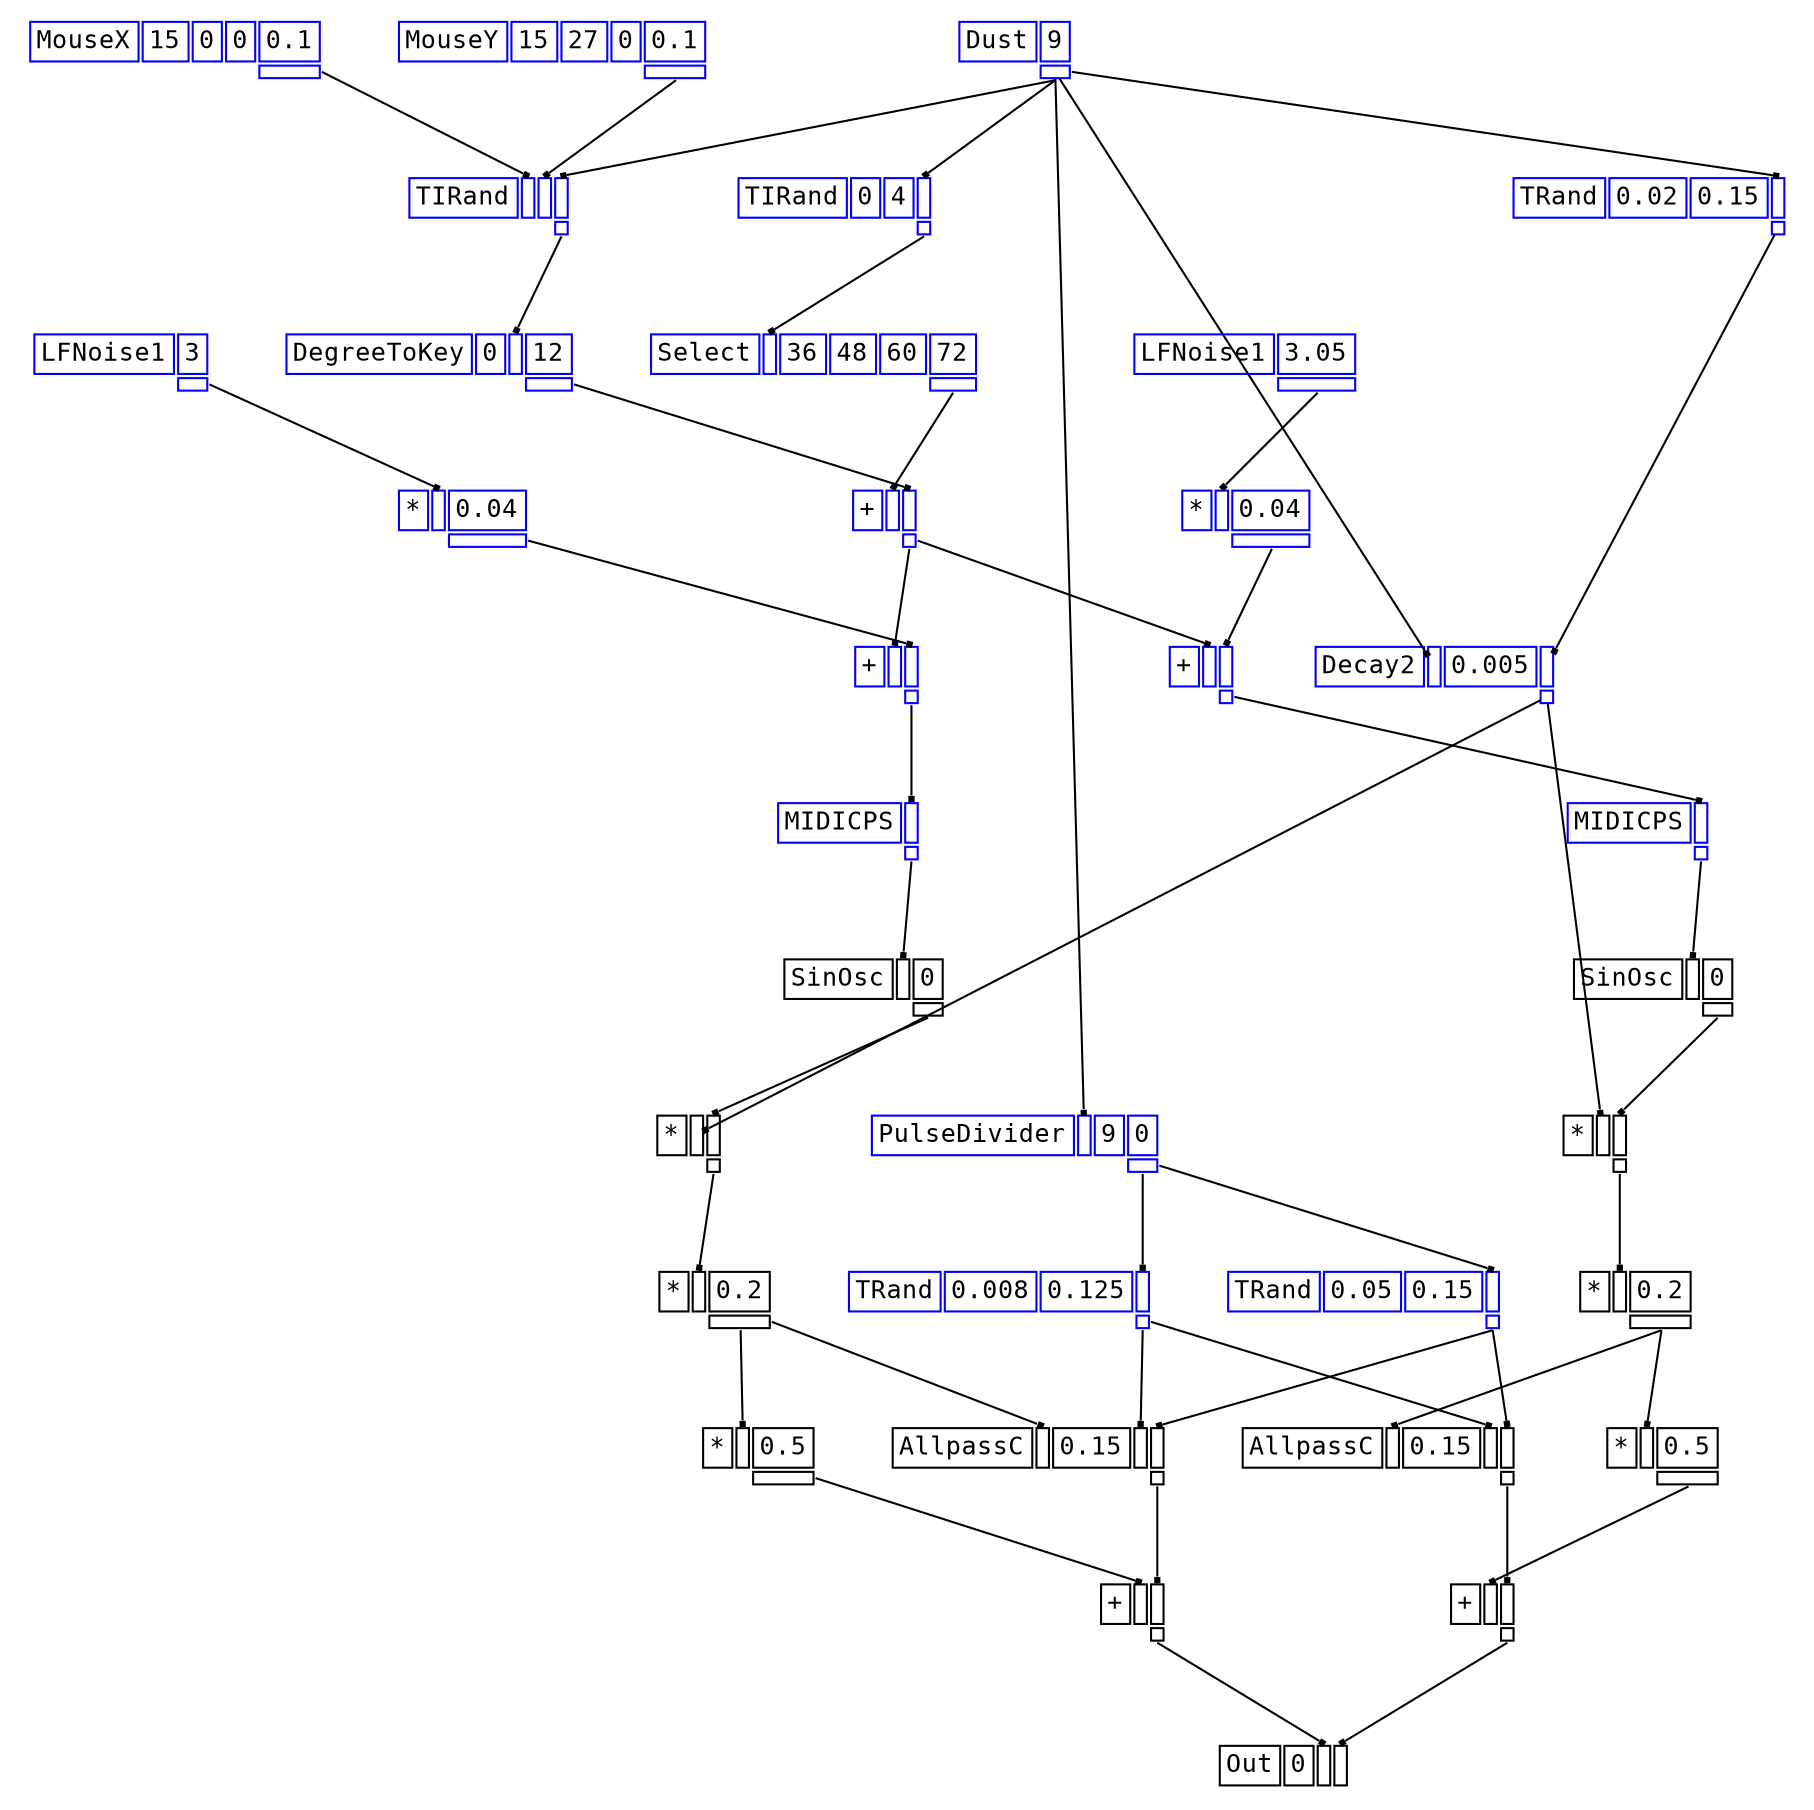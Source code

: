 digraph Anonymous {
graph [splines=false];
node [fontsize=12,fontname="Courier"];
edge [arrowhead=box,arrowsize=0.25];
u_2[shape="plaintext",color="blue",label=<<TABLE BORDER="0" CELLBORDER="1"><TR><TD>Dust</TD><TD ID="u_2:K_0">9</TD></TR><TR><TD BORDER="0"></TD><TD PORT="o_0" ID="u_2:o_0"></TD></TR></TABLE>>];
u_6[shape="plaintext",color="blue",label=<<TABLE BORDER="0" CELLBORDER="1"><TR><TD>TRand</TD><TD ID="u_6:K_0">0.02</TD><TD ID="u_6:K_1">0.15</TD><TD PORT="i_2" ID="u_6:i_2"></TD></TR><TR><TD BORDER="0"></TD><TD BORDER="0"></TD><TD BORDER="0"></TD><TD PORT="o_0" ID="u_6:o_0"></TD></TR></TABLE>>];
u_7[shape="plaintext",color="blue",label=<<TABLE BORDER="0" CELLBORDER="1"><TR><TD>Decay2</TD><TD PORT="i_0" ID="u_7:i_0"></TD><TD ID="u_7:K_1">0.005</TD><TD PORT="i_2" ID="u_7:i_2"></TD></TR><TR><TD BORDER="0"></TD><TD BORDER="0"></TD><TD BORDER="0"></TD><TD PORT="o_0" ID="u_7:o_0"></TD></TR></TABLE>>];
u_9[shape="plaintext",color="blue",label=<<TABLE BORDER="0" CELLBORDER="1"><TR><TD>TIRand</TD><TD ID="u_9:K_0">0</TD><TD ID="u_9:K_1">4</TD><TD PORT="i_2" ID="u_9:i_2"></TD></TR><TR><TD BORDER="0"></TD><TD BORDER="0"></TD><TD BORDER="0"></TD><TD PORT="o_0" ID="u_9:o_0"></TD></TR></TABLE>>];
u_14[shape="plaintext",color="blue",label=<<TABLE BORDER="0" CELLBORDER="1"><TR><TD>Select</TD><TD PORT="i_0" ID="u_14:i_0"></TD><TD ID="u_14:K_1">36</TD><TD ID="u_14:K_2">48</TD><TD ID="u_14:K_3">60</TD><TD ID="u_14:K_4">72</TD></TR><TR><TD BORDER="0"></TD><TD BORDER="0"></TD><TD BORDER="0"></TD><TD BORDER="0"></TD><TD BORDER="0"></TD><TD PORT="o_0" ID="u_14:o_0"></TD></TR></TABLE>>];
u_17[shape="plaintext",color="blue",label=<<TABLE BORDER="0" CELLBORDER="1"><TR><TD>MouseX</TD><TD ID="u_17:K_0">15</TD><TD ID="u_17:K_1">0</TD><TD ID="u_17:K_2">0</TD><TD ID="u_17:K_3">0.1</TD></TR><TR><TD BORDER="0"></TD><TD BORDER="0"></TD><TD BORDER="0"></TD><TD BORDER="0"></TD><TD PORT="o_0" ID="u_17:o_0"></TD></TR></TABLE>>];
u_19[shape="plaintext",color="blue",label=<<TABLE BORDER="0" CELLBORDER="1"><TR><TD>MouseY</TD><TD ID="u_19:K_0">15</TD><TD ID="u_19:K_1">27</TD><TD ID="u_19:K_2">0</TD><TD ID="u_19:K_3">0.1</TD></TR><TR><TD BORDER="0"></TD><TD BORDER="0"></TD><TD BORDER="0"></TD><TD BORDER="0"></TD><TD PORT="o_0" ID="u_19:o_0"></TD></TR></TABLE>>];
u_20[shape="plaintext",color="blue",label=<<TABLE BORDER="0" CELLBORDER="1"><TR><TD>TIRand</TD><TD PORT="i_0" ID="u_20:i_0"></TD><TD PORT="i_1" ID="u_20:i_1"></TD><TD PORT="i_2" ID="u_20:i_2"></TD></TR><TR><TD BORDER="0"></TD><TD BORDER="0"></TD><TD BORDER="0"></TD><TD PORT="o_0" ID="u_20:o_0"></TD></TR></TABLE>>];
u_22[shape="plaintext",color="blue",label=<<TABLE BORDER="0" CELLBORDER="1"><TR><TD>DegreeToKey</TD><TD ID="u_22:K_0">0</TD><TD PORT="i_1" ID="u_22:i_1"></TD><TD ID="u_22:K_2">12</TD></TR><TR><TD BORDER="0"></TD><TD BORDER="0"></TD><TD BORDER="0"></TD><TD PORT="o_0" ID="u_22:o_0"></TD></TR></TABLE>>];
u_23[shape="plaintext",color="blue",label=<<TABLE BORDER="0" CELLBORDER="1"><TR><TD>+</TD><TD PORT="i_0" ID="u_23:i_0"></TD><TD PORT="i_1" ID="u_23:i_1"></TD></TR><TR><TD BORDER="0"></TD><TD BORDER="0"></TD><TD PORT="o_0" ID="u_23:o_0"></TD></TR></TABLE>>];
u_25[shape="plaintext",color="blue",label=<<TABLE BORDER="0" CELLBORDER="1"><TR><TD>LFNoise1</TD><TD ID="u_25:K_0">3</TD></TR><TR><TD BORDER="0"></TD><TD PORT="o_0" ID="u_25:o_0"></TD></TR></TABLE>>];
u_27[shape="plaintext",color="blue",label=<<TABLE BORDER="0" CELLBORDER="1"><TR><TD>*</TD><TD PORT="i_0" ID="u_27:i_0"></TD><TD ID="u_27:K_1">0.04</TD></TR><TR><TD BORDER="0"></TD><TD BORDER="0"></TD><TD PORT="o_0" ID="u_27:o_0"></TD></TR></TABLE>>];
u_28[shape="plaintext",color="blue",label=<<TABLE BORDER="0" CELLBORDER="1"><TR><TD>+</TD><TD PORT="i_0" ID="u_28:i_0"></TD><TD PORT="i_1" ID="u_28:i_1"></TD></TR><TR><TD BORDER="0"></TD><TD BORDER="0"></TD><TD PORT="o_0" ID="u_28:o_0"></TD></TR></TABLE>>];
u_29[shape="plaintext",color="blue",label=<<TABLE BORDER="0" CELLBORDER="1"><TR><TD>MIDICPS</TD><TD PORT="i_0" ID="u_29:i_0"></TD></TR><TR><TD BORDER="0"></TD><TD PORT="o_0" ID="u_29:o_0"></TD></TR></TABLE>>];
u_30[shape="plaintext",color="black",label=<<TABLE BORDER="0" CELLBORDER="1"><TR><TD>SinOsc</TD><TD PORT="i_0" ID="u_30:i_0"></TD><TD ID="u_30:K_1">0</TD></TR><TR><TD BORDER="0"></TD><TD BORDER="0"></TD><TD PORT="o_0" ID="u_30:o_0"></TD></TR></TABLE>>];
u_31[shape="plaintext",color="black",label=<<TABLE BORDER="0" CELLBORDER="1"><TR><TD>*</TD><TD PORT="i_0" ID="u_31:i_0"></TD><TD PORT="i_1" ID="u_31:i_1"></TD></TR><TR><TD BORDER="0"></TD><TD BORDER="0"></TD><TD PORT="o_0" ID="u_31:o_0"></TD></TR></TABLE>>];
u_33[shape="plaintext",color="black",label=<<TABLE BORDER="0" CELLBORDER="1"><TR><TD>*</TD><TD PORT="i_0" ID="u_33:i_0"></TD><TD ID="u_33:K_1">0.2</TD></TR><TR><TD BORDER="0"></TD><TD BORDER="0"></TD><TD PORT="o_0" ID="u_33:o_0"></TD></TR></TABLE>>];
u_35[shape="plaintext",color="black",label=<<TABLE BORDER="0" CELLBORDER="1"><TR><TD>*</TD><TD PORT="i_0" ID="u_35:i_0"></TD><TD ID="u_35:K_1">0.5</TD></TR><TR><TD BORDER="0"></TD><TD BORDER="0"></TD><TD PORT="o_0" ID="u_35:o_0"></TD></TR></TABLE>>];
u_38[shape="plaintext",color="blue",label=<<TABLE BORDER="0" CELLBORDER="1"><TR><TD>PulseDivider</TD><TD PORT="i_0" ID="u_38:i_0"></TD><TD ID="u_38:K_1">9</TD><TD ID="u_38:K_2">0</TD></TR><TR><TD BORDER="0"></TD><TD BORDER="0"></TD><TD BORDER="0"></TD><TD PORT="o_0" ID="u_38:o_0"></TD></TR></TABLE>>];
u_39[shape="plaintext",color="blue",label=<<TABLE BORDER="0" CELLBORDER="1"><TR><TD>TRand</TD><TD ID="u_39:K_0">0.008</TD><TD ID="u_39:K_1">0.125</TD><TD PORT="i_2" ID="u_39:i_2"></TD></TR><TR><TD BORDER="0"></TD><TD BORDER="0"></TD><TD BORDER="0"></TD><TD PORT="o_0" ID="u_39:o_0"></TD></TR></TABLE>>];
u_41[shape="plaintext",color="blue",label=<<TABLE BORDER="0" CELLBORDER="1"><TR><TD>TRand</TD><TD ID="u_41:K_0">0.05</TD><TD ID="u_41:K_1">0.15</TD><TD PORT="i_2" ID="u_41:i_2"></TD></TR><TR><TD BORDER="0"></TD><TD BORDER="0"></TD><TD BORDER="0"></TD><TD PORT="o_0" ID="u_41:o_0"></TD></TR></TABLE>>];
u_42[shape="plaintext",color="black",label=<<TABLE BORDER="0" CELLBORDER="1"><TR><TD>AllpassC</TD><TD PORT="i_0" ID="u_42:i_0"></TD><TD ID="u_42:K_1">0.15</TD><TD PORT="i_2" ID="u_42:i_2"></TD><TD PORT="i_3" ID="u_42:i_3"></TD></TR><TR><TD BORDER="0"></TD><TD BORDER="0"></TD><TD BORDER="0"></TD><TD BORDER="0"></TD><TD PORT="o_0" ID="u_42:o_0"></TD></TR></TABLE>>];
u_43[shape="plaintext",color="black",label=<<TABLE BORDER="0" CELLBORDER="1"><TR><TD>+</TD><TD PORT="i_0" ID="u_43:i_0"></TD><TD PORT="i_1" ID="u_43:i_1"></TD></TR><TR><TD BORDER="0"></TD><TD BORDER="0"></TD><TD PORT="o_0" ID="u_43:o_0"></TD></TR></TABLE>>];
u_45[shape="plaintext",color="blue",label=<<TABLE BORDER="0" CELLBORDER="1"><TR><TD>LFNoise1</TD><TD ID="u_45:K_0">3.05</TD></TR><TR><TD BORDER="0"></TD><TD PORT="o_0" ID="u_45:o_0"></TD></TR></TABLE>>];
u_46[shape="plaintext",color="blue",label=<<TABLE BORDER="0" CELLBORDER="1"><TR><TD>*</TD><TD PORT="i_0" ID="u_46:i_0"></TD><TD ID="u_46:K_1">0.04</TD></TR><TR><TD BORDER="0"></TD><TD BORDER="0"></TD><TD PORT="o_0" ID="u_46:o_0"></TD></TR></TABLE>>];
u_47[shape="plaintext",color="blue",label=<<TABLE BORDER="0" CELLBORDER="1"><TR><TD>+</TD><TD PORT="i_0" ID="u_47:i_0"></TD><TD PORT="i_1" ID="u_47:i_1"></TD></TR><TR><TD BORDER="0"></TD><TD BORDER="0"></TD><TD PORT="o_0" ID="u_47:o_0"></TD></TR></TABLE>>];
u_48[shape="plaintext",color="blue",label=<<TABLE BORDER="0" CELLBORDER="1"><TR><TD>MIDICPS</TD><TD PORT="i_0" ID="u_48:i_0"></TD></TR><TR><TD BORDER="0"></TD><TD PORT="o_0" ID="u_48:o_0"></TD></TR></TABLE>>];
u_49[shape="plaintext",color="black",label=<<TABLE BORDER="0" CELLBORDER="1"><TR><TD>SinOsc</TD><TD PORT="i_0" ID="u_49:i_0"></TD><TD ID="u_49:K_1">0</TD></TR><TR><TD BORDER="0"></TD><TD BORDER="0"></TD><TD PORT="o_0" ID="u_49:o_0"></TD></TR></TABLE>>];
u_50[shape="plaintext",color="black",label=<<TABLE BORDER="0" CELLBORDER="1"><TR><TD>*</TD><TD PORT="i_0" ID="u_50:i_0"></TD><TD PORT="i_1" ID="u_50:i_1"></TD></TR><TR><TD BORDER="0"></TD><TD BORDER="0"></TD><TD PORT="o_0" ID="u_50:o_0"></TD></TR></TABLE>>];
u_51[shape="plaintext",color="black",label=<<TABLE BORDER="0" CELLBORDER="1"><TR><TD>*</TD><TD PORT="i_0" ID="u_51:i_0"></TD><TD ID="u_51:K_1">0.2</TD></TR><TR><TD BORDER="0"></TD><TD BORDER="0"></TD><TD PORT="o_0" ID="u_51:o_0"></TD></TR></TABLE>>];
u_52[shape="plaintext",color="black",label=<<TABLE BORDER="0" CELLBORDER="1"><TR><TD>*</TD><TD PORT="i_0" ID="u_52:i_0"></TD><TD ID="u_52:K_1">0.5</TD></TR><TR><TD BORDER="0"></TD><TD BORDER="0"></TD><TD PORT="o_0" ID="u_52:o_0"></TD></TR></TABLE>>];
u_53[shape="plaintext",color="black",label=<<TABLE BORDER="0" CELLBORDER="1"><TR><TD>AllpassC</TD><TD PORT="i_0" ID="u_53:i_0"></TD><TD ID="u_53:K_1">0.15</TD><TD PORT="i_2" ID="u_53:i_2"></TD><TD PORT="i_3" ID="u_53:i_3"></TD></TR><TR><TD BORDER="0"></TD><TD BORDER="0"></TD><TD BORDER="0"></TD><TD BORDER="0"></TD><TD PORT="o_0" ID="u_53:o_0"></TD></TR></TABLE>>];
u_54[shape="plaintext",color="black",label=<<TABLE BORDER="0" CELLBORDER="1"><TR><TD>+</TD><TD PORT="i_0" ID="u_54:i_0"></TD><TD PORT="i_1" ID="u_54:i_1"></TD></TR><TR><TD BORDER="0"></TD><TD BORDER="0"></TD><TD PORT="o_0" ID="u_54:o_0"></TD></TR></TABLE>>];
u_55[shape="plaintext",color="black",label=<<TABLE BORDER="0" CELLBORDER="1"><TR><TD>Out</TD><TD ID="u_55:K_0">0</TD><TD PORT="i_1" ID="u_55:i_1"></TD><TD PORT="i_2" ID="u_55:i_2"></TD></TR></TABLE>>];
u_2:o_0 -> u_6:i_2;
u_2:o_0 -> u_7:i_0;
u_6:o_0 -> u_7:i_2;
u_2:o_0 -> u_9:i_2;
u_9:o_0 -> u_14:i_0;
u_17:o_0 -> u_20:i_0;
u_19:o_0 -> u_20:i_1;
u_2:o_0 -> u_20:i_2;
u_20:o_0 -> u_22:i_1;
u_14:o_0 -> u_23:i_0;
u_22:o_0 -> u_23:i_1;
u_25:o_0 -> u_27:i_0;
u_23:o_0 -> u_28:i_0;
u_27:o_0 -> u_28:i_1;
u_28:o_0 -> u_29:i_0;
u_29:o_0 -> u_30:i_0;
u_7:o_0 -> u_31:i_0;
u_30:o_0 -> u_31:i_1;
u_31:o_0 -> u_33:i_0;
u_33:o_0 -> u_35:i_0;
u_2:o_0 -> u_38:i_0;
u_38:o_0 -> u_39:i_2;
u_38:o_0 -> u_41:i_2;
u_33:o_0 -> u_42:i_0;
u_39:o_0 -> u_42:i_2;
u_41:o_0 -> u_42:i_3;
u_35:o_0 -> u_43:i_0;
u_42:o_0 -> u_43:i_1;
u_45:o_0 -> u_46:i_0;
u_23:o_0 -> u_47:i_0;
u_46:o_0 -> u_47:i_1;
u_47:o_0 -> u_48:i_0;
u_48:o_0 -> u_49:i_0;
u_7:o_0 -> u_50:i_0;
u_49:o_0 -> u_50:i_1;
u_50:o_0 -> u_51:i_0;
u_51:o_0 -> u_52:i_0;
u_51:o_0 -> u_53:i_0;
u_39:o_0 -> u_53:i_2;
u_41:o_0 -> u_53:i_3;
u_52:o_0 -> u_54:i_0;
u_53:o_0 -> u_54:i_1;
u_43:o_0 -> u_55:i_1;
u_54:o_0 -> u_55:i_2;
}
